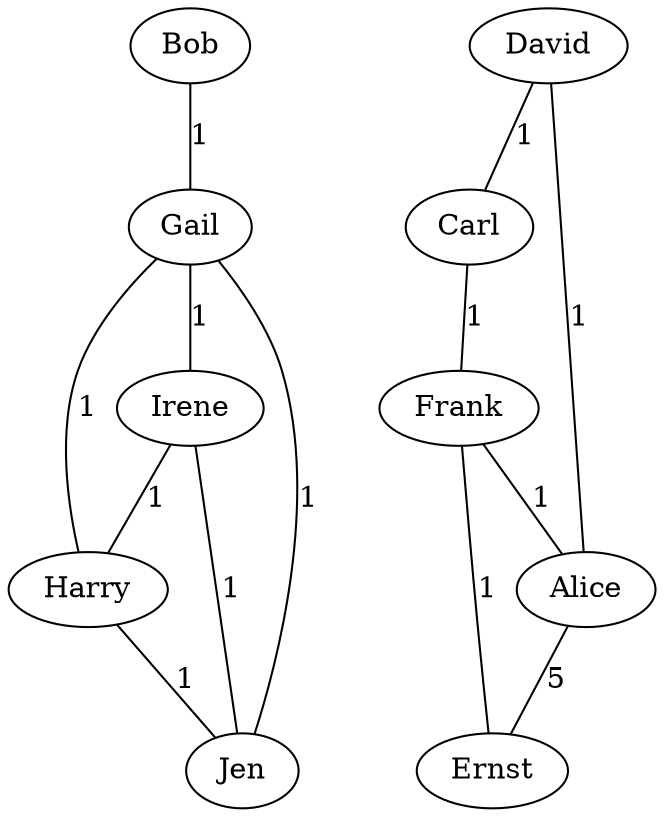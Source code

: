 strict graph{
"Bob" -- "Gail" [ label = 1 ]
"David" -- "Carl" [ label = 1 ]
"David" -- "Alice" [ label = 1 ]
"Carl" -- "Frank" [ label = 1 ]
"Gail" -- "Harry" [ label = 1 ]
"Gail" -- "Irene" [ label = 1 ]
"Gail" -- "Jen" [ label = 1 ]
"Irene" -- "Harry" [ label = 1 ]
"Irene" -- "Jen" [ label = 1 ]
"Frank" -- "Alice" [ label = 1 ]
"Frank" -- "Ernst" [ label = 1 ]
"Harry" -- "Jen" [ label = 1 ]
"Alice" -- "Ernst" [ label = 5 ]
}
